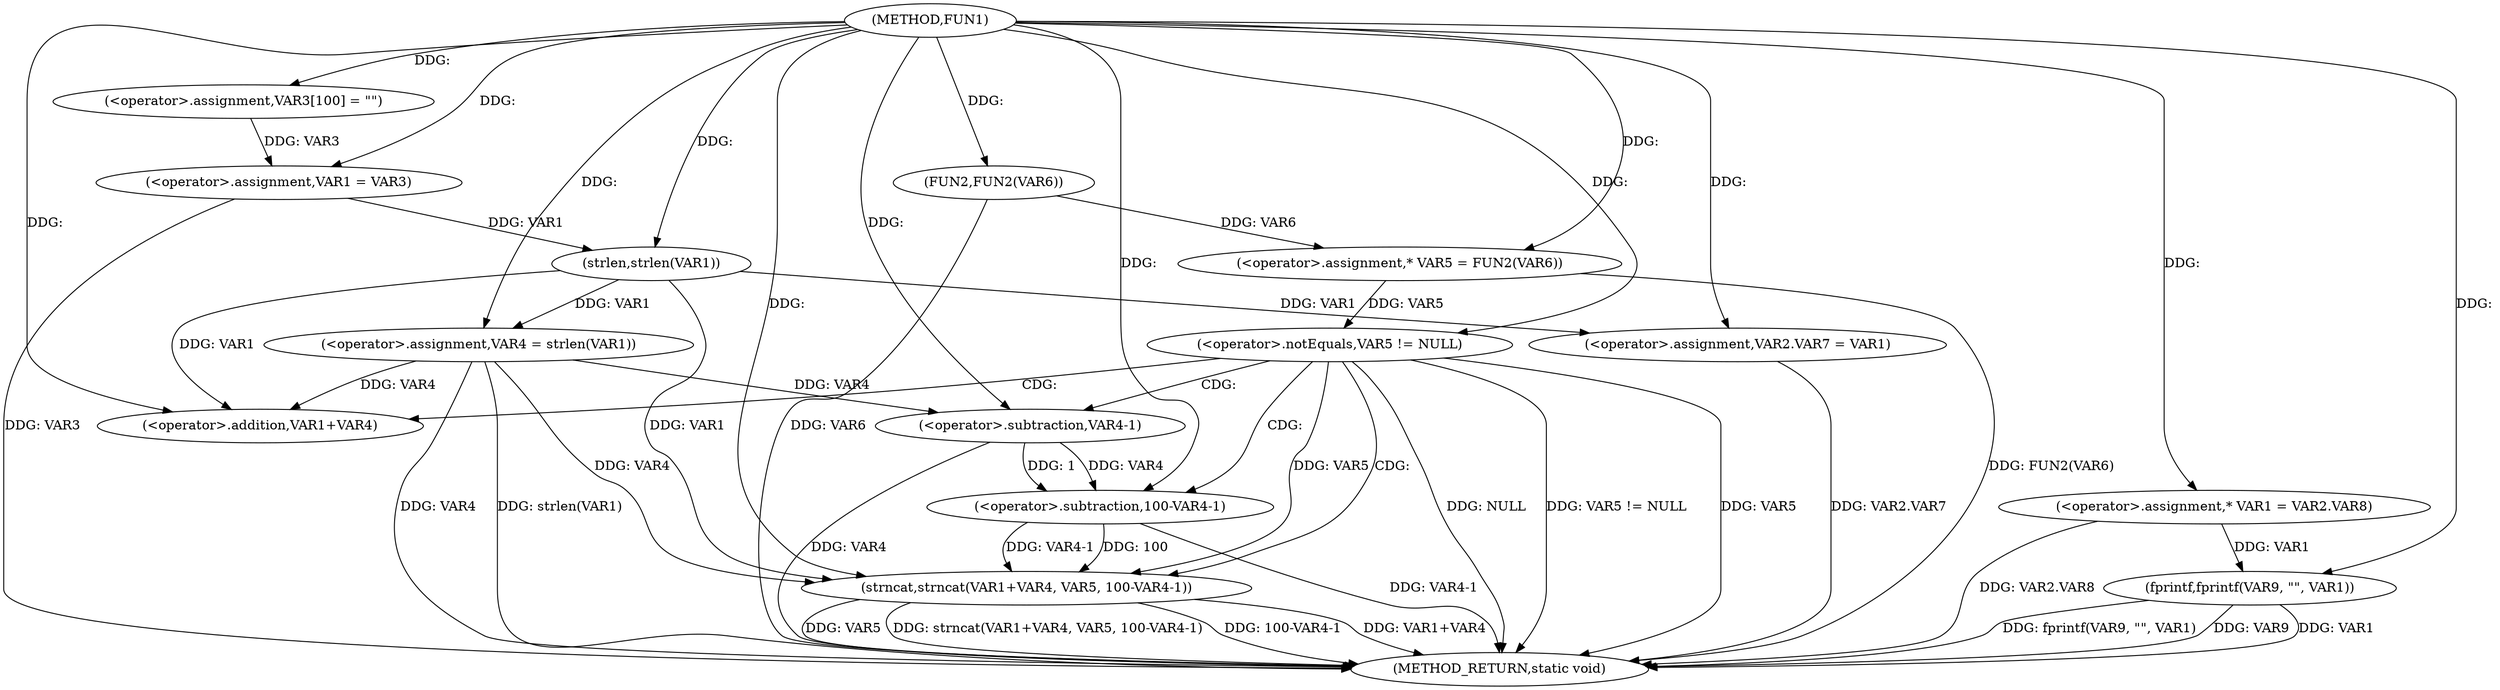 digraph FUN1 {  
"1000100" [label = "(METHOD,FUN1)" ]
"1000153" [label = "(METHOD_RETURN,static void)" ]
"1000105" [label = "(<operator>.assignment,VAR3[100] = \"\")" ]
"1000108" [label = "(<operator>.assignment,VAR1 = VAR3)" ]
"1000113" [label = "(<operator>.assignment,VAR4 = strlen(VAR1))" ]
"1000115" [label = "(strlen,strlen(VAR1))" ]
"1000118" [label = "(<operator>.assignment,* VAR5 = FUN2(VAR6))" ]
"1000120" [label = "(FUN2,FUN2(VAR6))" ]
"1000123" [label = "(<operator>.notEquals,VAR5 != NULL)" ]
"1000127" [label = "(strncat,strncat(VAR1+VAR4, VAR5, 100-VAR4-1))" ]
"1000128" [label = "(<operator>.addition,VAR1+VAR4)" ]
"1000132" [label = "(<operator>.subtraction,100-VAR4-1)" ]
"1000134" [label = "(<operator>.subtraction,VAR4-1)" ]
"1000137" [label = "(<operator>.assignment,VAR2.VAR7 = VAR1)" ]
"1000144" [label = "(<operator>.assignment,* VAR1 = VAR2.VAR8)" ]
"1000149" [label = "(fprintf,fprintf(VAR9, \"\", VAR1))" ]
  "1000123" -> "1000153"  [ label = "DDG: NULL"] 
  "1000113" -> "1000153"  [ label = "DDG: VAR4"] 
  "1000149" -> "1000153"  [ label = "DDG: VAR1"] 
  "1000149" -> "1000153"  [ label = "DDG: fprintf(VAR9, \"\", VAR1)"] 
  "1000127" -> "1000153"  [ label = "DDG: strncat(VAR1+VAR4, VAR5, 100-VAR4-1)"] 
  "1000149" -> "1000153"  [ label = "DDG: VAR9"] 
  "1000144" -> "1000153"  [ label = "DDG: VAR2.VAR8"] 
  "1000123" -> "1000153"  [ label = "DDG: VAR5 != NULL"] 
  "1000127" -> "1000153"  [ label = "DDG: 100-VAR4-1"] 
  "1000132" -> "1000153"  [ label = "DDG: VAR4-1"] 
  "1000113" -> "1000153"  [ label = "DDG: strlen(VAR1)"] 
  "1000120" -> "1000153"  [ label = "DDG: VAR6"] 
  "1000134" -> "1000153"  [ label = "DDG: VAR4"] 
  "1000108" -> "1000153"  [ label = "DDG: VAR3"] 
  "1000118" -> "1000153"  [ label = "DDG: FUN2(VAR6)"] 
  "1000127" -> "1000153"  [ label = "DDG: VAR1+VAR4"] 
  "1000137" -> "1000153"  [ label = "DDG: VAR2.VAR7"] 
  "1000127" -> "1000153"  [ label = "DDG: VAR5"] 
  "1000123" -> "1000153"  [ label = "DDG: VAR5"] 
  "1000100" -> "1000105"  [ label = "DDG: "] 
  "1000105" -> "1000108"  [ label = "DDG: VAR3"] 
  "1000100" -> "1000108"  [ label = "DDG: "] 
  "1000115" -> "1000113"  [ label = "DDG: VAR1"] 
  "1000100" -> "1000113"  [ label = "DDG: "] 
  "1000108" -> "1000115"  [ label = "DDG: VAR1"] 
  "1000100" -> "1000115"  [ label = "DDG: "] 
  "1000120" -> "1000118"  [ label = "DDG: VAR6"] 
  "1000100" -> "1000118"  [ label = "DDG: "] 
  "1000100" -> "1000120"  [ label = "DDG: "] 
  "1000118" -> "1000123"  [ label = "DDG: VAR5"] 
  "1000100" -> "1000123"  [ label = "DDG: "] 
  "1000115" -> "1000127"  [ label = "DDG: VAR1"] 
  "1000100" -> "1000127"  [ label = "DDG: "] 
  "1000113" -> "1000127"  [ label = "DDG: VAR4"] 
  "1000115" -> "1000128"  [ label = "DDG: VAR1"] 
  "1000100" -> "1000128"  [ label = "DDG: "] 
  "1000113" -> "1000128"  [ label = "DDG: VAR4"] 
  "1000123" -> "1000127"  [ label = "DDG: VAR5"] 
  "1000132" -> "1000127"  [ label = "DDG: 100"] 
  "1000132" -> "1000127"  [ label = "DDG: VAR4-1"] 
  "1000100" -> "1000132"  [ label = "DDG: "] 
  "1000134" -> "1000132"  [ label = "DDG: VAR4"] 
  "1000134" -> "1000132"  [ label = "DDG: 1"] 
  "1000100" -> "1000134"  [ label = "DDG: "] 
  "1000113" -> "1000134"  [ label = "DDG: VAR4"] 
  "1000115" -> "1000137"  [ label = "DDG: VAR1"] 
  "1000100" -> "1000137"  [ label = "DDG: "] 
  "1000100" -> "1000144"  [ label = "DDG: "] 
  "1000100" -> "1000149"  [ label = "DDG: "] 
  "1000144" -> "1000149"  [ label = "DDG: VAR1"] 
  "1000123" -> "1000132"  [ label = "CDG: "] 
  "1000123" -> "1000128"  [ label = "CDG: "] 
  "1000123" -> "1000127"  [ label = "CDG: "] 
  "1000123" -> "1000134"  [ label = "CDG: "] 
}
